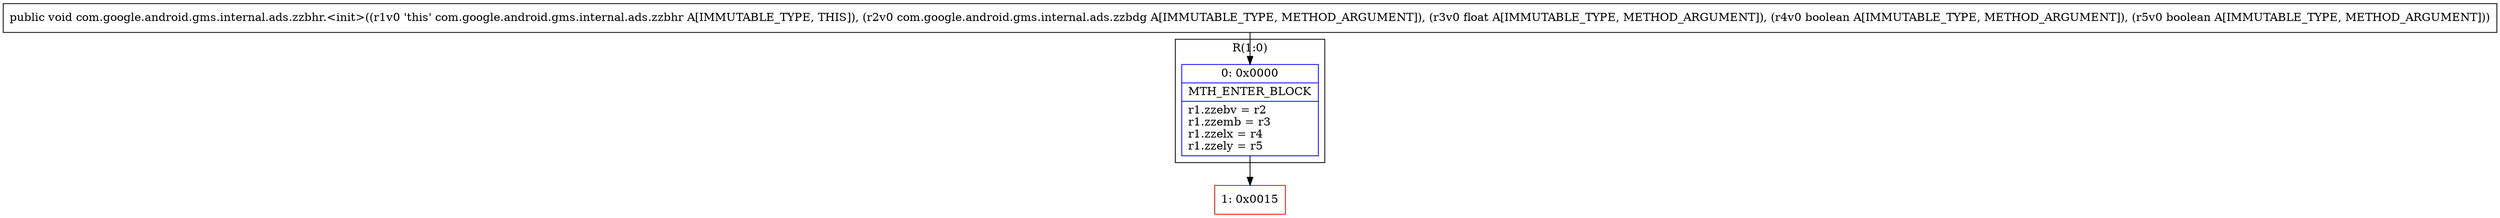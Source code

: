 digraph "CFG forcom.google.android.gms.internal.ads.zzbhr.\<init\>(Lcom\/google\/android\/gms\/internal\/ads\/zzbdg;FZZ)V" {
subgraph cluster_Region_1829724159 {
label = "R(1:0)";
node [shape=record,color=blue];
Node_0 [shape=record,label="{0\:\ 0x0000|MTH_ENTER_BLOCK\l|r1.zzebv = r2\lr1.zzemb = r3\lr1.zzelx = r4\lr1.zzely = r5\l}"];
}
Node_1 [shape=record,color=red,label="{1\:\ 0x0015}"];
MethodNode[shape=record,label="{public void com.google.android.gms.internal.ads.zzbhr.\<init\>((r1v0 'this' com.google.android.gms.internal.ads.zzbhr A[IMMUTABLE_TYPE, THIS]), (r2v0 com.google.android.gms.internal.ads.zzbdg A[IMMUTABLE_TYPE, METHOD_ARGUMENT]), (r3v0 float A[IMMUTABLE_TYPE, METHOD_ARGUMENT]), (r4v0 boolean A[IMMUTABLE_TYPE, METHOD_ARGUMENT]), (r5v0 boolean A[IMMUTABLE_TYPE, METHOD_ARGUMENT])) }"];
MethodNode -> Node_0;
Node_0 -> Node_1;
}

